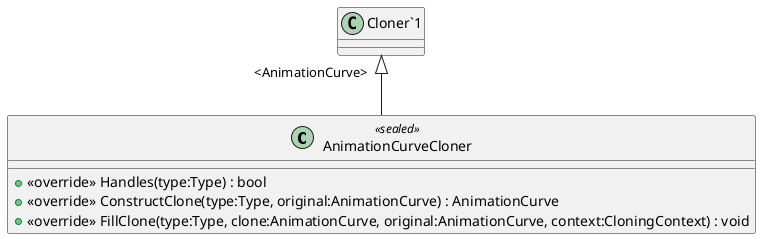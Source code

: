 @startuml
class AnimationCurveCloner <<sealed>> {
    + <<override>> Handles(type:Type) : bool
    + <<override>> ConstructClone(type:Type, original:AnimationCurve) : AnimationCurve
    + <<override>> FillClone(type:Type, clone:AnimationCurve, original:AnimationCurve, context:CloningContext) : void
}
"Cloner`1" "<AnimationCurve>" <|-- AnimationCurveCloner
@enduml
